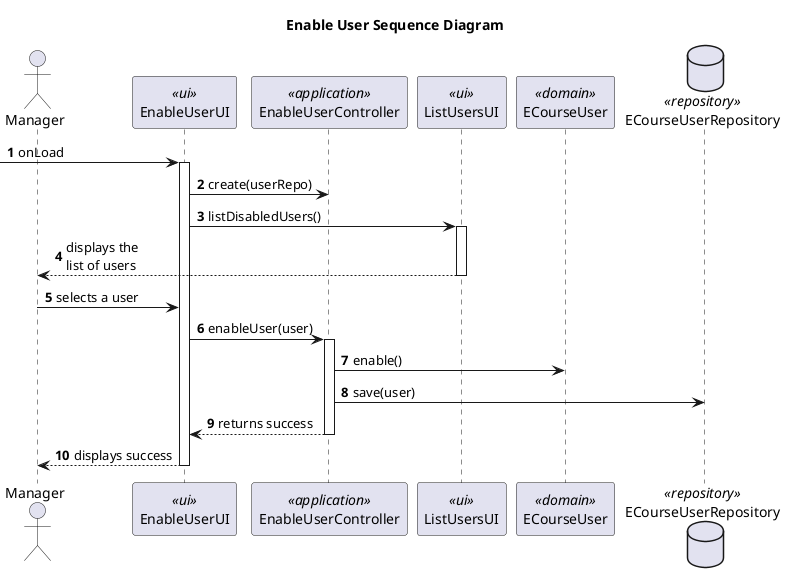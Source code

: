 @startuml

title Enable User Sequence Diagram

autonumber
actor Manager as M
participant "EnableUserUI" as UI <<ui>>
participant "EnableUserController" as CTRL <<application>>
participant "ListUsersUI" as LUI <<ui>>
participant "ECourseUser" as EU <<domain>>
database "ECourseUserRepository" as REPO <<repository>>


-> UI : onLoad
activate UI
UI -> CTRL : create(userRepo)
UI -> LUI: listDisabledUsers()
activate LUI
LUI --> M : displays the \nlist of users
deactivate LUI
M -> UI : selects a user
UI -> CTRL : enableUser(user)
activate CTRL
CTRL -> EU : enable()
CTRL -> REPO : save(user)
CTRL --> UI : returns success
deactivate CTRL
UI --> M : displays success
deactivate UI


@enduml
